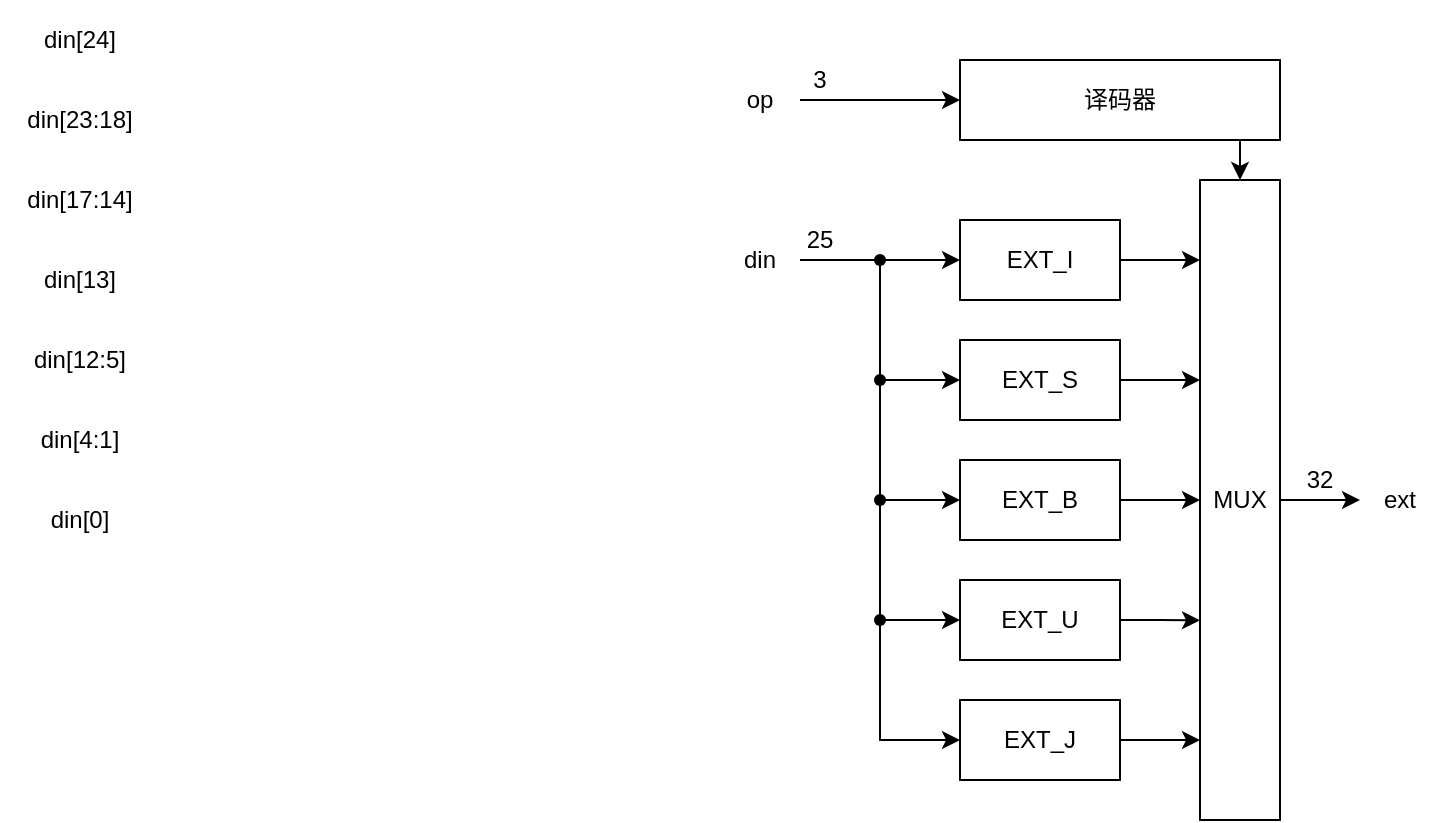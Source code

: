 <mxfile version="21.6.1" type="device">
  <diagram name="第 1 页" id="uepfzsXvVRELhjI8o_Sn">
    <mxGraphModel dx="819" dy="570" grid="1" gridSize="10" guides="1" tooltips="1" connect="1" arrows="1" fold="1" page="1" pageScale="1" pageWidth="1169" pageHeight="827" math="0" shadow="0">
      <root>
        <mxCell id="0" />
        <mxCell id="1" parent="0" />
        <mxCell id="HZsyznD5Yu9WXGA4D0tF-1" value="din[24]" style="text;html=1;strokeColor=none;fillColor=none;align=center;verticalAlign=middle;whiteSpace=wrap;rounded=0;" parent="1" vertex="1">
          <mxGeometry y="290" width="80" height="40" as="geometry" />
        </mxCell>
        <mxCell id="HZsyznD5Yu9WXGA4D0tF-2" value="din[23:18]" style="text;html=1;strokeColor=none;fillColor=none;align=center;verticalAlign=middle;whiteSpace=wrap;rounded=0;" parent="1" vertex="1">
          <mxGeometry y="330" width="80" height="40" as="geometry" />
        </mxCell>
        <mxCell id="HZsyznD5Yu9WXGA4D0tF-3" value="din[17:14]" style="text;html=1;strokeColor=none;fillColor=none;align=center;verticalAlign=middle;whiteSpace=wrap;rounded=0;" parent="1" vertex="1">
          <mxGeometry y="370" width="80" height="40" as="geometry" />
        </mxCell>
        <mxCell id="HZsyznD5Yu9WXGA4D0tF-4" value="din[13]" style="text;html=1;strokeColor=none;fillColor=none;align=center;verticalAlign=middle;whiteSpace=wrap;rounded=0;" parent="1" vertex="1">
          <mxGeometry y="410" width="80" height="40" as="geometry" />
        </mxCell>
        <mxCell id="HZsyznD5Yu9WXGA4D0tF-5" value="din[12:5]" style="text;html=1;strokeColor=none;fillColor=none;align=center;verticalAlign=middle;whiteSpace=wrap;rounded=0;" parent="1" vertex="1">
          <mxGeometry y="450" width="80" height="40" as="geometry" />
        </mxCell>
        <mxCell id="HZsyznD5Yu9WXGA4D0tF-6" value="din[4:1]" style="text;html=1;strokeColor=none;fillColor=none;align=center;verticalAlign=middle;whiteSpace=wrap;rounded=0;" parent="1" vertex="1">
          <mxGeometry y="490" width="80" height="40" as="geometry" />
        </mxCell>
        <mxCell id="HZsyznD5Yu9WXGA4D0tF-7" value="din[0]" style="text;html=1;strokeColor=none;fillColor=none;align=center;verticalAlign=middle;whiteSpace=wrap;rounded=0;" parent="1" vertex="1">
          <mxGeometry y="530" width="80" height="40" as="geometry" />
        </mxCell>
        <mxCell id="YM0VbuM1AjUezdGim2-a-27" style="edgeStyle=orthogonalEdgeStyle;rounded=0;orthogonalLoop=1;jettySize=auto;html=1;" parent="1" source="YM0VbuM1AjUezdGim2-a-2" edge="1">
          <mxGeometry relative="1" as="geometry">
            <mxPoint x="600" y="420" as="targetPoint" />
            <Array as="points" />
          </mxGeometry>
        </mxCell>
        <mxCell id="YM0VbuM1AjUezdGim2-a-2" value="EXT_I" style="rounded=0;whiteSpace=wrap;html=1;" parent="1" vertex="1">
          <mxGeometry x="480" y="400" width="80" height="40" as="geometry" />
        </mxCell>
        <mxCell id="YM0VbuM1AjUezdGim2-a-23" style="edgeStyle=orthogonalEdgeStyle;rounded=0;orthogonalLoop=1;jettySize=auto;html=1;entryX=0;entryY=0.5;entryDx=0;entryDy=0;" parent="1" source="YM0VbuM1AjUezdGim2-a-3" target="YM0VbuM1AjUezdGim2-a-22" edge="1">
          <mxGeometry relative="1" as="geometry" />
        </mxCell>
        <mxCell id="YM0VbuM1AjUezdGim2-a-3" value="op" style="text;html=1;strokeColor=none;fillColor=none;align=center;verticalAlign=middle;whiteSpace=wrap;rounded=0;" parent="1" vertex="1">
          <mxGeometry x="360" y="320" width="40" height="40" as="geometry" />
        </mxCell>
        <mxCell id="YM0VbuM1AjUezdGim2-a-28" style="edgeStyle=orthogonalEdgeStyle;rounded=0;orthogonalLoop=1;jettySize=auto;html=1;" parent="1" source="YM0VbuM1AjUezdGim2-a-4" edge="1">
          <mxGeometry relative="1" as="geometry">
            <mxPoint x="600" y="480" as="targetPoint" />
          </mxGeometry>
        </mxCell>
        <mxCell id="YM0VbuM1AjUezdGim2-a-4" value="EXT_S" style="rounded=0;whiteSpace=wrap;html=1;" parent="1" vertex="1">
          <mxGeometry x="480" y="460" width="80" height="40" as="geometry" />
        </mxCell>
        <mxCell id="YM0VbuM1AjUezdGim2-a-29" style="edgeStyle=orthogonalEdgeStyle;rounded=0;orthogonalLoop=1;jettySize=auto;html=1;entryX=0;entryY=0.5;entryDx=0;entryDy=0;" parent="1" source="YM0VbuM1AjUezdGim2-a-5" target="YM0VbuM1AjUezdGim2-a-24" edge="1">
          <mxGeometry relative="1" as="geometry" />
        </mxCell>
        <mxCell id="YM0VbuM1AjUezdGim2-a-5" value="EXT_B" style="rounded=0;whiteSpace=wrap;html=1;" parent="1" vertex="1">
          <mxGeometry x="480" y="520" width="80" height="40" as="geometry" />
        </mxCell>
        <mxCell id="YM0VbuM1AjUezdGim2-a-30" style="edgeStyle=orthogonalEdgeStyle;rounded=0;orthogonalLoop=1;jettySize=auto;html=1;entryX=0;entryY=0.688;entryDx=0;entryDy=0;entryPerimeter=0;" parent="1" source="YM0VbuM1AjUezdGim2-a-6" target="YM0VbuM1AjUezdGim2-a-24" edge="1">
          <mxGeometry relative="1" as="geometry" />
        </mxCell>
        <mxCell id="YM0VbuM1AjUezdGim2-a-6" value="EXT_U" style="rounded=0;whiteSpace=wrap;html=1;" parent="1" vertex="1">
          <mxGeometry x="480" y="580" width="80" height="40" as="geometry" />
        </mxCell>
        <mxCell id="YM0VbuM1AjUezdGim2-a-31" style="edgeStyle=orthogonalEdgeStyle;rounded=0;orthogonalLoop=1;jettySize=auto;html=1;entryX=0;entryY=0.875;entryDx=0;entryDy=0;entryPerimeter=0;" parent="1" source="YM0VbuM1AjUezdGim2-a-7" target="YM0VbuM1AjUezdGim2-a-24" edge="1">
          <mxGeometry relative="1" as="geometry" />
        </mxCell>
        <mxCell id="YM0VbuM1AjUezdGim2-a-7" value="EXT_J" style="rounded=0;whiteSpace=wrap;html=1;" parent="1" vertex="1">
          <mxGeometry x="480" y="640" width="80" height="40" as="geometry" />
        </mxCell>
        <mxCell id="YM0VbuM1AjUezdGim2-a-9" style="edgeStyle=orthogonalEdgeStyle;rounded=0;orthogonalLoop=1;jettySize=auto;html=1;" parent="1" source="YM0VbuM1AjUezdGim2-a-10" target="YM0VbuM1AjUezdGim2-a-2" edge="1">
          <mxGeometry relative="1" as="geometry" />
        </mxCell>
        <mxCell id="YM0VbuM1AjUezdGim2-a-8" value="din" style="text;html=1;strokeColor=none;fillColor=none;align=center;verticalAlign=middle;whiteSpace=wrap;rounded=0;" parent="1" vertex="1">
          <mxGeometry x="360" y="400" width="40" height="40" as="geometry" />
        </mxCell>
        <mxCell id="YM0VbuM1AjUezdGim2-a-11" value="" style="edgeStyle=orthogonalEdgeStyle;rounded=0;orthogonalLoop=1;jettySize=auto;html=1;endArrow=none;endFill=0;" parent="1" source="YM0VbuM1AjUezdGim2-a-8" target="YM0VbuM1AjUezdGim2-a-10" edge="1">
          <mxGeometry relative="1" as="geometry">
            <mxPoint x="400" y="420" as="sourcePoint" />
            <mxPoint x="480" y="420" as="targetPoint" />
          </mxGeometry>
        </mxCell>
        <mxCell id="YM0VbuM1AjUezdGim2-a-12" style="edgeStyle=orthogonalEdgeStyle;rounded=0;orthogonalLoop=1;jettySize=auto;html=1;entryX=0;entryY=0.5;entryDx=0;entryDy=0;" parent="1" source="YM0VbuM1AjUezdGim2-a-13" target="YM0VbuM1AjUezdGim2-a-4" edge="1">
          <mxGeometry relative="1" as="geometry">
            <Array as="points">
              <mxPoint x="460" y="480" />
              <mxPoint x="460" y="480" />
            </Array>
          </mxGeometry>
        </mxCell>
        <mxCell id="YM0VbuM1AjUezdGim2-a-10" value="" style="shape=waypoint;sketch=0;fillStyle=solid;size=6;pointerEvents=1;points=[];fillColor=none;resizable=0;rotatable=0;perimeter=centerPerimeter;snapToPoint=1;" parent="1" vertex="1">
          <mxGeometry x="430" y="410" width="20" height="20" as="geometry" />
        </mxCell>
        <mxCell id="YM0VbuM1AjUezdGim2-a-14" value="" style="edgeStyle=orthogonalEdgeStyle;rounded=0;orthogonalLoop=1;jettySize=auto;html=1;entryDx=0;entryDy=0;endArrow=none;endFill=0;" parent="1" source="YM0VbuM1AjUezdGim2-a-10" target="YM0VbuM1AjUezdGim2-a-13" edge="1">
          <mxGeometry relative="1" as="geometry">
            <mxPoint x="440" y="420" as="sourcePoint" />
            <mxPoint x="480" y="500" as="targetPoint" />
            <Array as="points" />
          </mxGeometry>
        </mxCell>
        <mxCell id="YM0VbuM1AjUezdGim2-a-16" style="edgeStyle=orthogonalEdgeStyle;rounded=0;orthogonalLoop=1;jettySize=auto;html=1;entryX=0;entryY=0.5;entryDx=0;entryDy=0;" parent="1" source="YM0VbuM1AjUezdGim2-a-17" target="YM0VbuM1AjUezdGim2-a-5" edge="1">
          <mxGeometry relative="1" as="geometry">
            <Array as="points">
              <mxPoint x="470" y="540" />
              <mxPoint x="470" y="540" />
            </Array>
          </mxGeometry>
        </mxCell>
        <mxCell id="YM0VbuM1AjUezdGim2-a-13" value="" style="shape=waypoint;sketch=0;fillStyle=solid;size=6;pointerEvents=1;points=[];fillColor=none;resizable=0;rotatable=0;perimeter=centerPerimeter;snapToPoint=1;" parent="1" vertex="1">
          <mxGeometry x="430" y="470" width="20" height="20" as="geometry" />
        </mxCell>
        <mxCell id="YM0VbuM1AjUezdGim2-a-18" value="" style="edgeStyle=orthogonalEdgeStyle;rounded=0;orthogonalLoop=1;jettySize=auto;html=1;entryDx=0;entryDy=0;endArrow=none;endFill=0;" parent="1" source="YM0VbuM1AjUezdGim2-a-13" target="YM0VbuM1AjUezdGim2-a-17" edge="1">
          <mxGeometry relative="1" as="geometry">
            <mxPoint x="440" y="500" as="sourcePoint" />
            <mxPoint x="480" y="580" as="targetPoint" />
            <Array as="points">
              <mxPoint x="440" y="560" />
              <mxPoint x="440" y="560" />
            </Array>
          </mxGeometry>
        </mxCell>
        <mxCell id="YM0VbuM1AjUezdGim2-a-19" style="edgeStyle=orthogonalEdgeStyle;rounded=0;orthogonalLoop=1;jettySize=auto;html=1;entryX=0;entryY=0.5;entryDx=0;entryDy=0;" parent="1" source="YM0VbuM1AjUezdGim2-a-20" target="YM0VbuM1AjUezdGim2-a-6" edge="1">
          <mxGeometry relative="1" as="geometry">
            <Array as="points">
              <mxPoint x="460" y="600" />
              <mxPoint x="460" y="600" />
            </Array>
          </mxGeometry>
        </mxCell>
        <mxCell id="YM0VbuM1AjUezdGim2-a-17" value="" style="shape=waypoint;sketch=0;fillStyle=solid;size=6;pointerEvents=1;points=[];fillColor=none;resizable=0;rotatable=0;perimeter=centerPerimeter;snapToPoint=1;" parent="1" vertex="1">
          <mxGeometry x="430" y="530" width="20" height="20" as="geometry" />
        </mxCell>
        <mxCell id="YM0VbuM1AjUezdGim2-a-21" style="edgeStyle=orthogonalEdgeStyle;rounded=0;orthogonalLoop=1;jettySize=auto;html=1;entryX=0;entryY=0.5;entryDx=0;entryDy=0;" parent="1" source="YM0VbuM1AjUezdGim2-a-20" target="YM0VbuM1AjUezdGim2-a-7" edge="1">
          <mxGeometry relative="1" as="geometry">
            <Array as="points">
              <mxPoint x="440" y="660" />
            </Array>
          </mxGeometry>
        </mxCell>
        <mxCell id="YM0VbuM1AjUezdGim2-a-22" value="译码器" style="rounded=0;whiteSpace=wrap;html=1;" parent="1" vertex="1">
          <mxGeometry x="480" y="320" width="160" height="40" as="geometry" />
        </mxCell>
        <mxCell id="YM0VbuM1AjUezdGim2-a-24" value="MUX" style="rounded=0;whiteSpace=wrap;html=1;" parent="1" vertex="1">
          <mxGeometry x="600" y="380" width="40" height="320" as="geometry" />
        </mxCell>
        <mxCell id="YM0VbuM1AjUezdGim2-a-25" value="" style="edgeStyle=orthogonalEdgeStyle;rounded=0;orthogonalLoop=1;jettySize=auto;html=1;entryDx=0;entryDy=0;endArrow=none;endFill=0;" parent="1" source="YM0VbuM1AjUezdGim2-a-17" target="YM0VbuM1AjUezdGim2-a-20" edge="1">
          <mxGeometry relative="1" as="geometry">
            <mxPoint x="440" y="540" as="sourcePoint" />
            <mxPoint x="480" y="600" as="targetPoint" />
            <Array as="points" />
          </mxGeometry>
        </mxCell>
        <mxCell id="YM0VbuM1AjUezdGim2-a-20" value="" style="shape=waypoint;sketch=0;fillStyle=solid;size=6;pointerEvents=1;points=[];fillColor=none;resizable=0;rotatable=0;perimeter=centerPerimeter;snapToPoint=1;" parent="1" vertex="1">
          <mxGeometry x="430" y="590" width="20" height="20" as="geometry" />
        </mxCell>
        <mxCell id="YM0VbuM1AjUezdGim2-a-32" value="" style="endArrow=classic;html=1;rounded=0;entryX=0.5;entryY=0;entryDx=0;entryDy=0;" parent="1" target="YM0VbuM1AjUezdGim2-a-24" edge="1">
          <mxGeometry width="50" height="50" relative="1" as="geometry">
            <mxPoint x="620" y="360" as="sourcePoint" />
            <mxPoint x="680" y="490" as="targetPoint" />
          </mxGeometry>
        </mxCell>
        <mxCell id="YM0VbuM1AjUezdGim2-a-33" value="" style="endArrow=classic;html=1;rounded=0;exitX=1;exitY=0.5;exitDx=0;exitDy=0;" parent="1" source="YM0VbuM1AjUezdGim2-a-24" edge="1">
          <mxGeometry width="50" height="50" relative="1" as="geometry">
            <mxPoint x="660" y="610" as="sourcePoint" />
            <mxPoint x="680" y="540" as="targetPoint" />
          </mxGeometry>
        </mxCell>
        <mxCell id="YM0VbuM1AjUezdGim2-a-34" value="ext" style="text;html=1;strokeColor=none;fillColor=none;align=center;verticalAlign=middle;whiteSpace=wrap;rounded=0;" parent="1" vertex="1">
          <mxGeometry x="680" y="520" width="40" height="40" as="geometry" />
        </mxCell>
        <mxCell id="YM0VbuM1AjUezdGim2-a-37" value="3" style="text;html=1;strokeColor=none;fillColor=none;align=center;verticalAlign=middle;whiteSpace=wrap;rounded=0;" parent="1" vertex="1">
          <mxGeometry x="400" y="320" width="20" height="20" as="geometry" />
        </mxCell>
        <mxCell id="YM0VbuM1AjUezdGim2-a-38" value="25" style="text;html=1;strokeColor=none;fillColor=none;align=center;verticalAlign=middle;whiteSpace=wrap;rounded=0;" parent="1" vertex="1">
          <mxGeometry x="400" y="400" width="20" height="20" as="geometry" />
        </mxCell>
        <mxCell id="YM0VbuM1AjUezdGim2-a-39" value="32" style="text;html=1;strokeColor=none;fillColor=none;align=center;verticalAlign=middle;whiteSpace=wrap;rounded=0;" parent="1" vertex="1">
          <mxGeometry x="650" y="520" width="20" height="20" as="geometry" />
        </mxCell>
      </root>
    </mxGraphModel>
  </diagram>
</mxfile>
